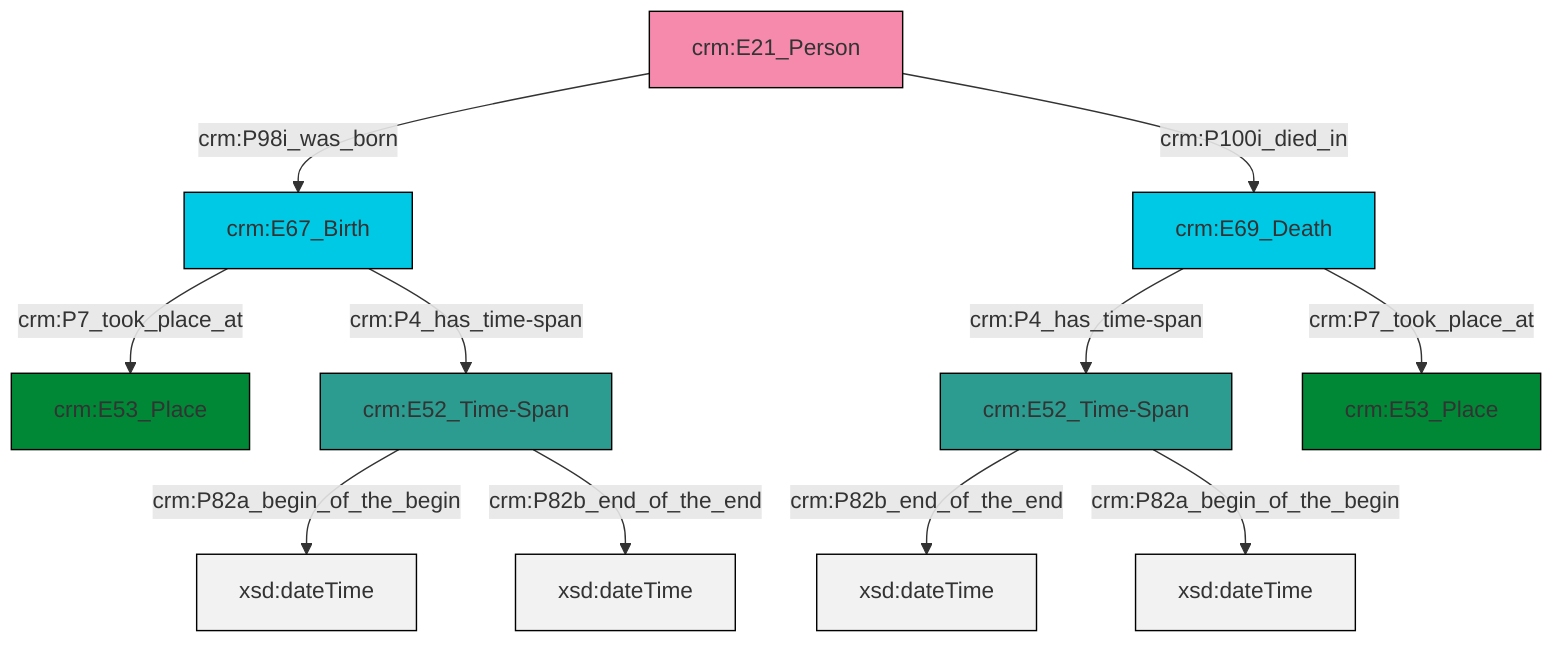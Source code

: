 graph TD
classDef Literal fill:#f2f2f2,stroke:#000000;
classDef CRM_Entity fill:#FFFFFF,stroke:#000000;
classDef Temporal_Entity fill:#00C9E6, stroke:#000000;
classDef Type fill:#E18312, stroke:#000000;
classDef Time-Span fill:#2C9C91, stroke:#000000;
classDef Appellation fill:#FFEB7F, stroke:#000000;
classDef Place fill:#008836, stroke:#000000;
classDef Persistent_Item fill:#B266B2, stroke:#000000;
classDef Conceptual_Object fill:#FFD700, stroke:#000000;
classDef Physical_Thing fill:#D2B48C, stroke:#000000;
classDef Actor fill:#f58aad, stroke:#000000;
classDef PC_Classes fill:#4ce600, stroke:#000000;
classDef Multi fill:#cccccc,stroke:#000000;

0["crm:E69_Death"]:::Temporal_Entity -->|crm:P4_has_time-span| 1["crm:E52_Time-Span"]:::Time-Span
2["crm:E52_Time-Span"]:::Time-Span -->|crm:P82a_begin_of_the_begin| 3[xsd:dateTime]:::Literal
1["crm:E52_Time-Span"]:::Time-Span -->|crm:P82b_end_of_the_end| 4[xsd:dateTime]:::Literal
0["crm:E69_Death"]:::Temporal_Entity -->|crm:P7_took_place_at| 5["crm:E53_Place"]:::Place
6["crm:E67_Birth"]:::Temporal_Entity -->|crm:P7_took_place_at| 7["crm:E53_Place"]:::Place
9["crm:E21_Person"]:::Actor -->|crm:P98i_was_born| 6["crm:E67_Birth"]:::Temporal_Entity
2["crm:E52_Time-Span"]:::Time-Span -->|crm:P82b_end_of_the_end| 11[xsd:dateTime]:::Literal
1["crm:E52_Time-Span"]:::Time-Span -->|crm:P82a_begin_of_the_begin| 12[xsd:dateTime]:::Literal
6["crm:E67_Birth"]:::Temporal_Entity -->|crm:P4_has_time-span| 2["crm:E52_Time-Span"]:::Time-Span
9["crm:E21_Person"]:::Actor -->|crm:P100i_died_in| 0["crm:E69_Death"]:::Temporal_Entity